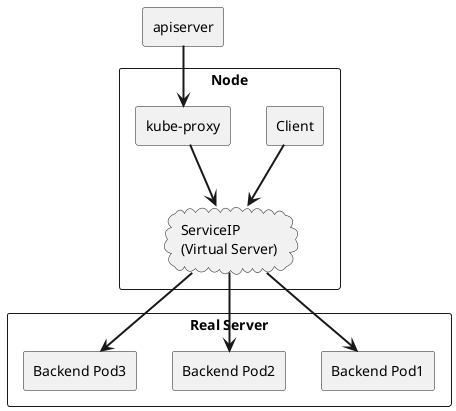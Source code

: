 @startuml

rectangle Node {
    rectangle Client
    cloud ServiceIP [
        ServiceIP
        (Virtual Server)
    ]
    rectangle kubeproxy [
        kube-proxy
    ]
}

rectangle apiserver

rectangle "(Real Server)" {
    rectangle Pod1 [
        Backend Pod1
    ]

    rectangle Pod2 [
        Backend Pod2
    ]

    rectangle Pod3 [
        Backend Pod3
    ]
}


apiserver =down=> kubeproxy
kubeproxy =down=> ServiceIP
Client =down=> ServiceIP
ServiceIP =down=> Pod1
ServiceIP =down=> Pod2
ServiceIP =down=> Pod3

@enduml